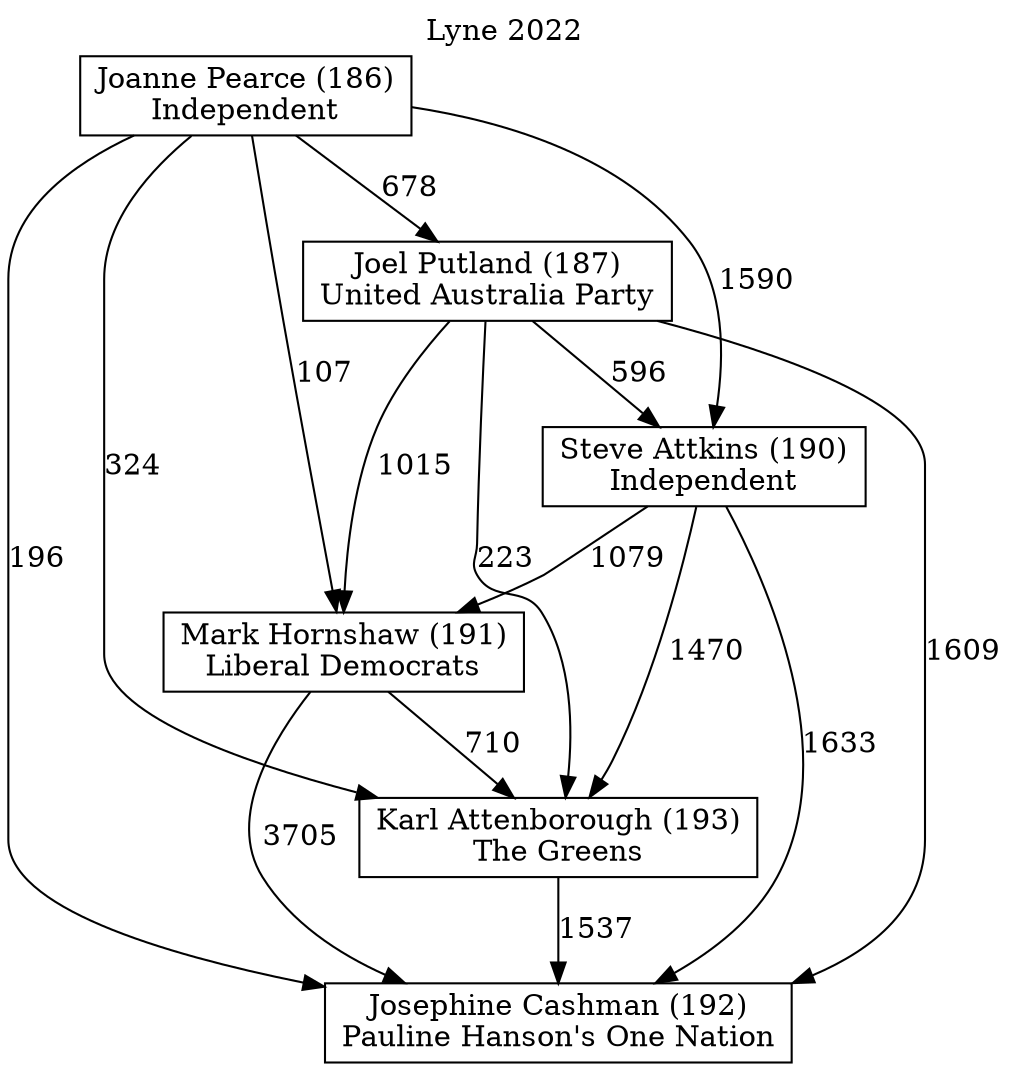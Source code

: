 // House preference flow
digraph "Josephine Cashman (192)_Lyne_2022" {
	graph [label="Lyne 2022" labelloc=t mclimit=2]
	node [shape=box]
	"Josephine Cashman (192)" [label="Josephine Cashman (192)
Pauline Hanson's One Nation"]
	"Karl Attenborough (193)" [label="Karl Attenborough (193)
The Greens"]
	"Mark Hornshaw (191)" [label="Mark Hornshaw (191)
Liberal Democrats"]
	"Steve Attkins (190)" [label="Steve Attkins (190)
Independent"]
	"Joel Putland (187)" [label="Joel Putland (187)
United Australia Party"]
	"Joanne Pearce (186)" [label="Joanne Pearce (186)
Independent"]
	"Karl Attenborough (193)" -> "Josephine Cashman (192)" [label=1537]
	"Mark Hornshaw (191)" -> "Karl Attenborough (193)" [label=710]
	"Steve Attkins (190)" -> "Mark Hornshaw (191)" [label=1079]
	"Joel Putland (187)" -> "Steve Attkins (190)" [label=596]
	"Joanne Pearce (186)" -> "Joel Putland (187)" [label=678]
	"Mark Hornshaw (191)" -> "Josephine Cashman (192)" [label=3705]
	"Steve Attkins (190)" -> "Josephine Cashman (192)" [label=1633]
	"Joel Putland (187)" -> "Josephine Cashman (192)" [label=1609]
	"Joanne Pearce (186)" -> "Josephine Cashman (192)" [label=196]
	"Joanne Pearce (186)" -> "Steve Attkins (190)" [label=1590]
	"Joel Putland (187)" -> "Mark Hornshaw (191)" [label=1015]
	"Joanne Pearce (186)" -> "Mark Hornshaw (191)" [label=107]
	"Steve Attkins (190)" -> "Karl Attenborough (193)" [label=1470]
	"Joel Putland (187)" -> "Karl Attenborough (193)" [label=223]
	"Joanne Pearce (186)" -> "Karl Attenborough (193)" [label=324]
}
